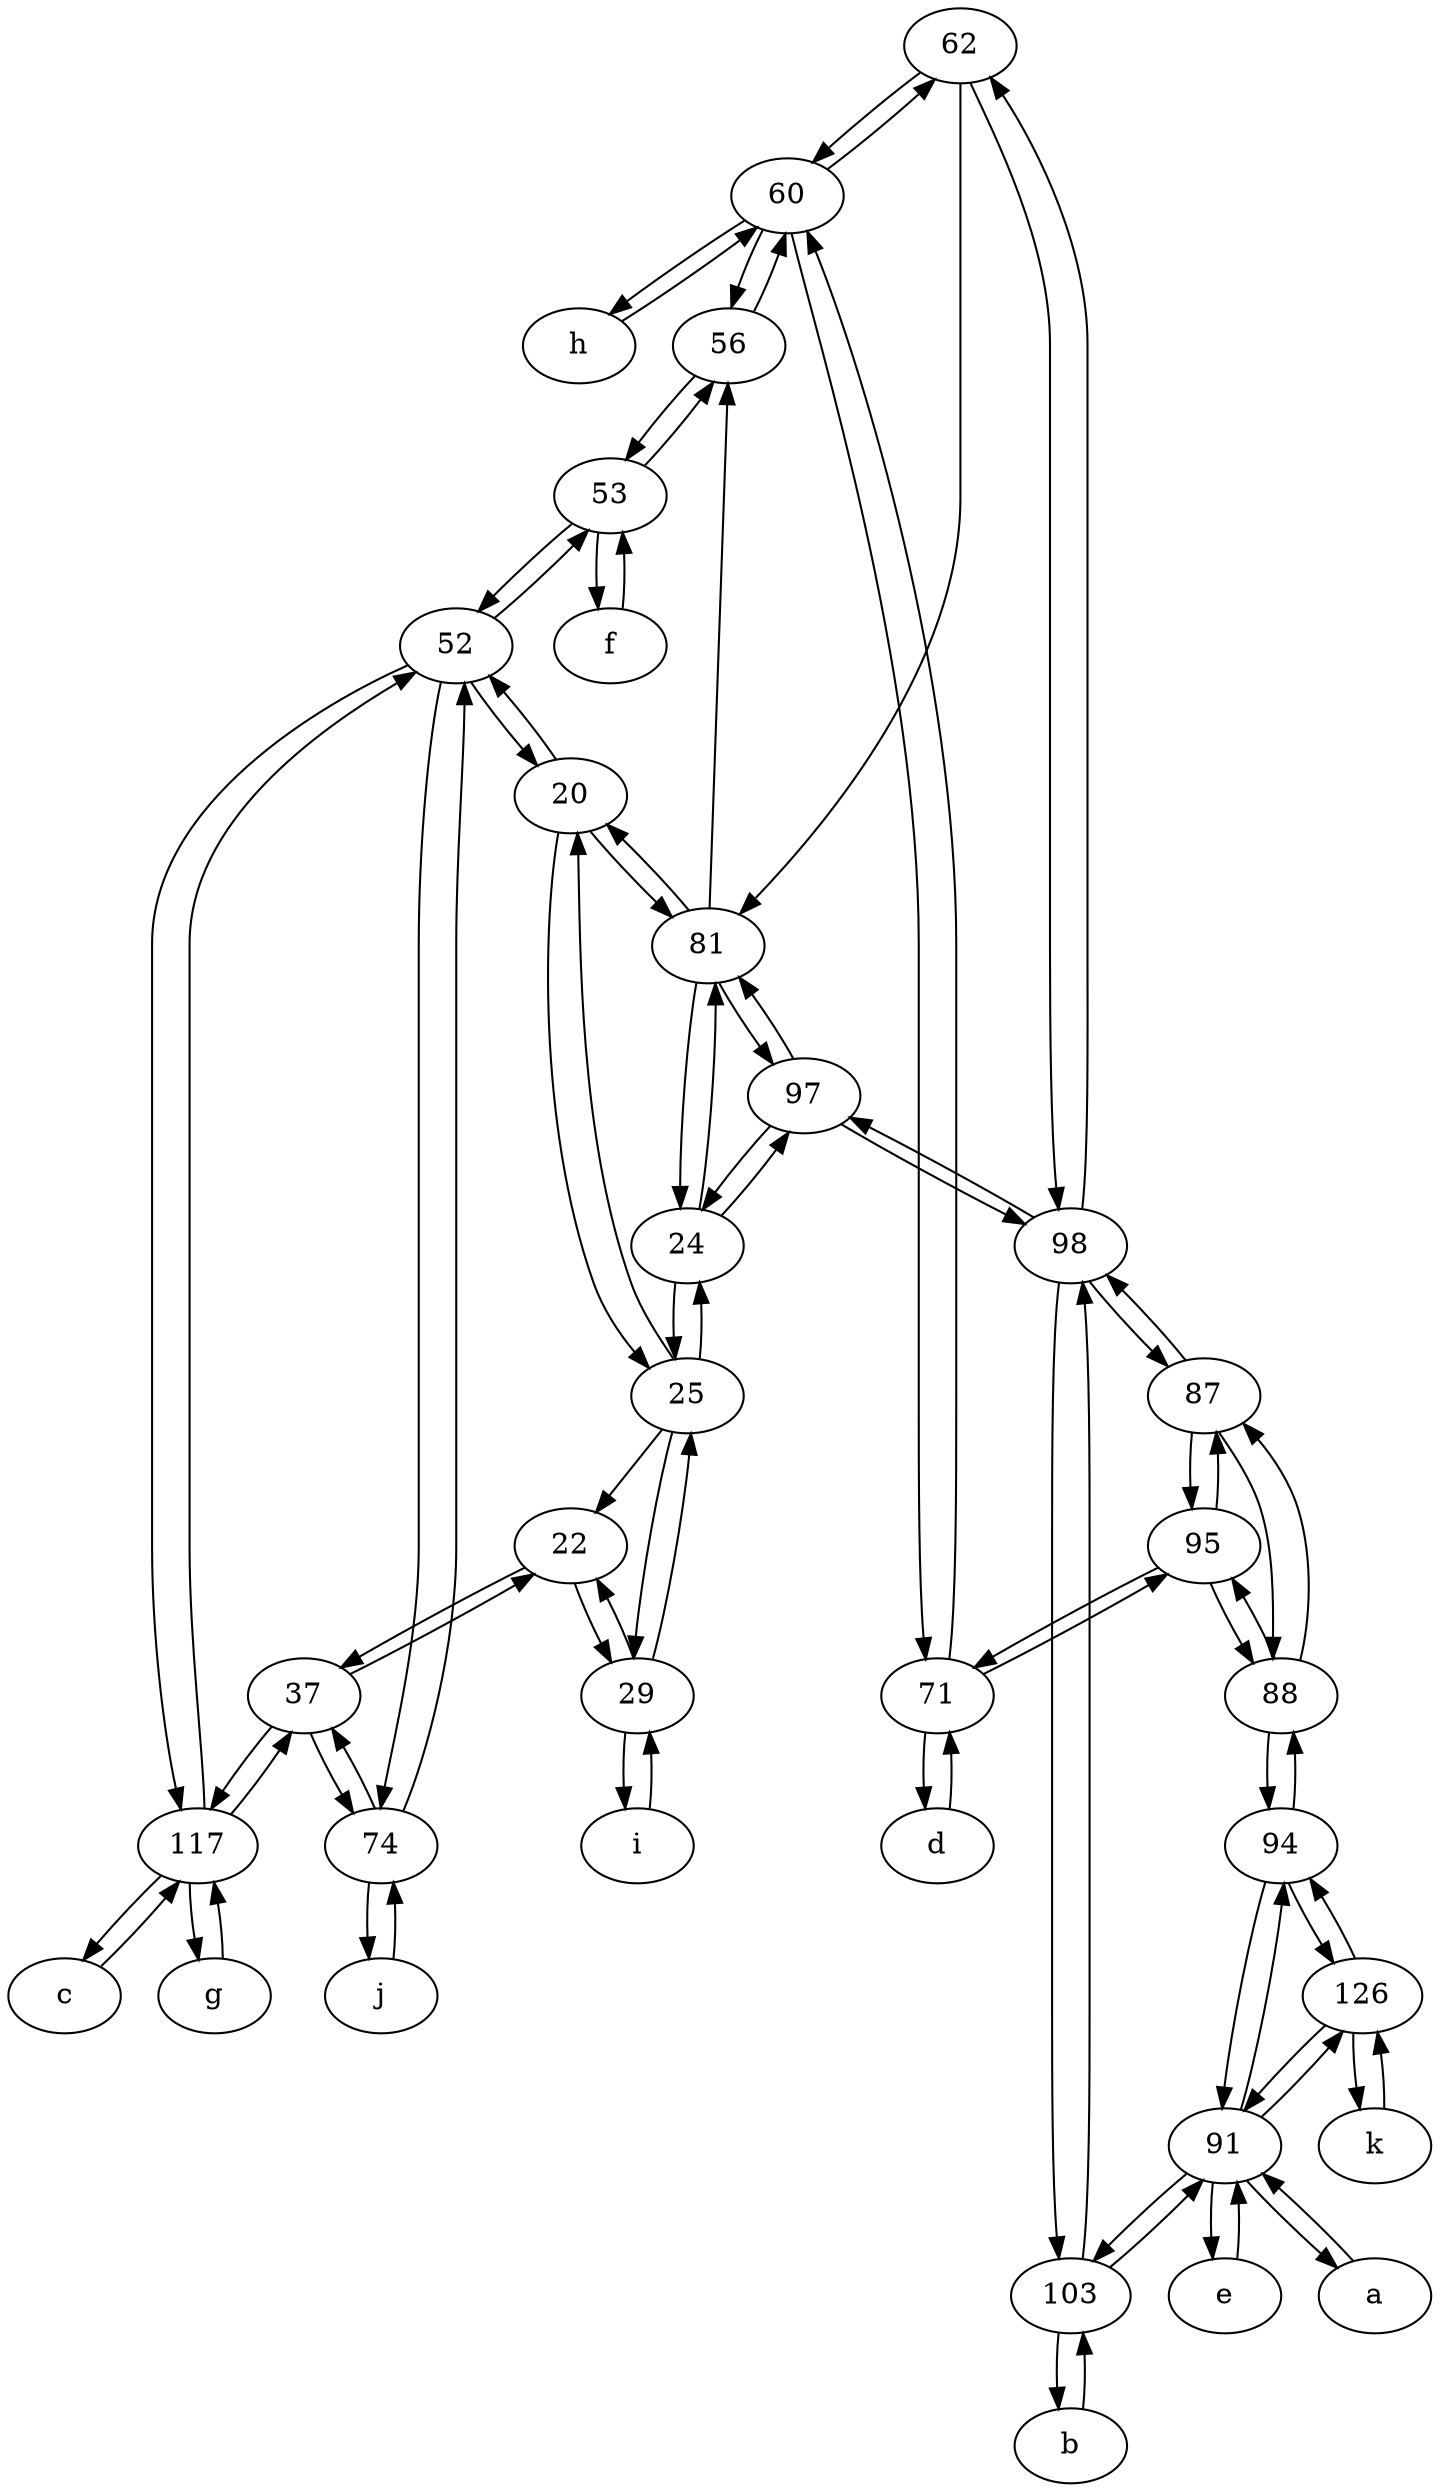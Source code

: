 digraph  {
	62;
	126;
	60;
	71;
	20;
	g;
	d [pos="20,30!"];
	52;
	29;
	c [pos="20,10!"];
	24;
	37;
	i;
	h;
	f [pos="15,45!"];
	25;
	95;
	94;
	88;
	91;
	j;
	74;
	22;
	97;
	98;
	56;
	117;
	103;
	b [pos="50,20!"];
	k;
	81;
	87;
	e [pos="30,50!"];
	a [pos="40,10!"];
	53;
	52 -> 20;
	25 -> 29;
	25 -> 22;
	e -> 91;
	94 -> 126;
	20 -> 81;
	74 -> j;
	60 -> h;
	91 -> 103;
	56 -> 53;
	53 -> 52;
	k -> 126;
	37 -> 117;
	53 -> f;
	87 -> 98;
	103 -> 91;
	60 -> 56;
	126 -> 94;
	52 -> 74;
	29 -> 25;
	94 -> 91;
	62 -> 98;
	c -> 117;
	i -> 29;
	25 -> 24;
	117 -> g;
	98 -> 62;
	f -> 53;
	126 -> 91;
	117 -> c;
	95 -> 87;
	74 -> 37;
	29 -> i;
	91 -> 94;
	37 -> 74;
	24 -> 25;
	91 -> a;
	98 -> 97;
	j -> 74;
	22 -> 37;
	91 -> 126;
	103 -> 98;
	29 -> 22;
	81 -> 24;
	53 -> 56;
	d -> 71;
	81 -> 56;
	87 -> 88;
	71 -> 60;
	g -> 117;
	a -> 91;
	81 -> 97;
	h -> 60;
	91 -> e;
	52 -> 53;
	97 -> 24;
	22 -> 29;
	103 -> b;
	97 -> 98;
	88 -> 94;
	117 -> 37;
	b -> 103;
	88 -> 87;
	62 -> 81;
	25 -> 20;
	71 -> d;
	20 -> 52;
	24 -> 81;
	97 -> 81;
	74 -> 52;
	24 -> 97;
	98 -> 87;
	95 -> 88;
	37 -> 22;
	60 -> 62;
	117 -> 52;
	88 -> 95;
	94 -> 88;
	81 -> 20;
	52 -> 117;
	71 -> 95;
	87 -> 95;
	98 -> 103;
	56 -> 60;
	60 -> 71;
	20 -> 25;
	62 -> 60;
	126 -> k;
	95 -> 71;

	}